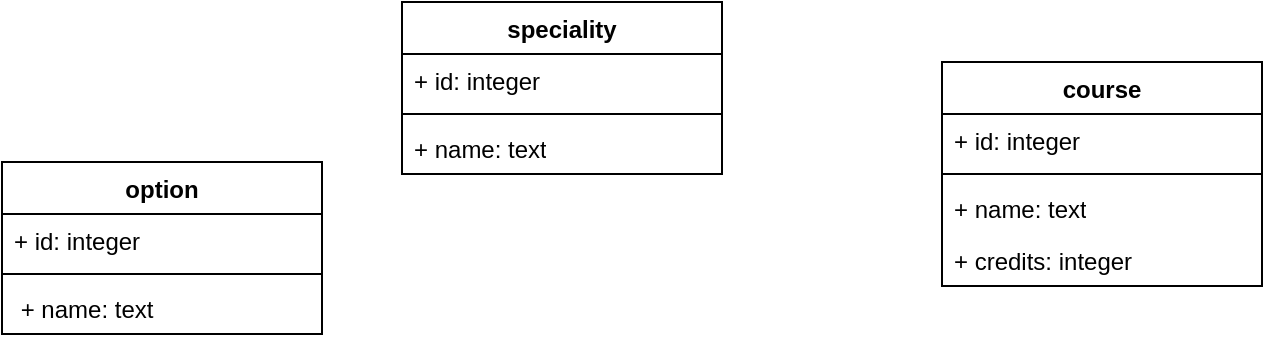 <mxfile version="24.4.9" type="github" pages="3">
  <diagram name="Page-1" id="PVpVWnrb7OfxVeaUVZbv">
    <mxGraphModel dx="880" dy="404" grid="1" gridSize="10" guides="1" tooltips="1" connect="1" arrows="1" fold="1" page="1" pageScale="1" pageWidth="1100" pageHeight="850" math="0" shadow="0">
      <root>
        <mxCell id="0" />
        <mxCell id="1" parent="0" />
        <mxCell id="9z153Rb5Zh5aQNl601J3-8" value="speciality" style="swimlane;fontStyle=1;align=center;verticalAlign=top;childLayout=stackLayout;horizontal=1;startSize=26;horizontalStack=0;resizeParent=1;resizeParentMax=0;resizeLast=0;collapsible=1;marginBottom=0;whiteSpace=wrap;html=1;" vertex="1" parent="1">
          <mxGeometry x="310" y="410" width="160" height="86" as="geometry" />
        </mxCell>
        <mxCell id="9z153Rb5Zh5aQNl601J3-9" value="+ id: integer" style="text;strokeColor=none;fillColor=none;align=left;verticalAlign=top;spacingLeft=4;spacingRight=4;overflow=hidden;rotatable=0;points=[[0,0.5],[1,0.5]];portConstraint=eastwest;whiteSpace=wrap;html=1;" vertex="1" parent="9z153Rb5Zh5aQNl601J3-8">
          <mxGeometry y="26" width="160" height="26" as="geometry" />
        </mxCell>
        <mxCell id="9z153Rb5Zh5aQNl601J3-10" value="" style="line;strokeWidth=1;fillColor=none;align=left;verticalAlign=middle;spacingTop=-1;spacingLeft=3;spacingRight=3;rotatable=0;labelPosition=right;points=[];portConstraint=eastwest;strokeColor=inherit;" vertex="1" parent="9z153Rb5Zh5aQNl601J3-8">
          <mxGeometry y="52" width="160" height="8" as="geometry" />
        </mxCell>
        <mxCell id="9z153Rb5Zh5aQNl601J3-13" value="+ name: text" style="text;strokeColor=none;fillColor=none;align=left;verticalAlign=top;spacingLeft=4;spacingRight=4;overflow=hidden;rotatable=0;points=[[0,0.5],[1,0.5]];portConstraint=eastwest;whiteSpace=wrap;html=1;" vertex="1" parent="9z153Rb5Zh5aQNl601J3-8">
          <mxGeometry y="60" width="160" height="26" as="geometry" />
        </mxCell>
        <mxCell id="9z153Rb5Zh5aQNl601J3-14" value="option" style="swimlane;fontStyle=1;align=center;verticalAlign=top;childLayout=stackLayout;horizontal=1;startSize=26;horizontalStack=0;resizeParent=1;resizeParentMax=0;resizeLast=0;collapsible=1;marginBottom=0;whiteSpace=wrap;html=1;" vertex="1" parent="1">
          <mxGeometry x="110" y="490" width="160" height="86" as="geometry" />
        </mxCell>
        <mxCell id="9z153Rb5Zh5aQNl601J3-15" value="+ id: integer" style="text;strokeColor=none;fillColor=none;align=left;verticalAlign=top;spacingLeft=4;spacingRight=4;overflow=hidden;rotatable=0;points=[[0,0.5],[1,0.5]];portConstraint=eastwest;whiteSpace=wrap;html=1;" vertex="1" parent="9z153Rb5Zh5aQNl601J3-14">
          <mxGeometry y="26" width="160" height="26" as="geometry" />
        </mxCell>
        <mxCell id="9z153Rb5Zh5aQNl601J3-16" value="" style="line;strokeWidth=1;fillColor=none;align=left;verticalAlign=middle;spacingTop=-1;spacingLeft=3;spacingRight=3;rotatable=0;labelPosition=right;points=[];portConstraint=eastwest;strokeColor=inherit;" vertex="1" parent="9z153Rb5Zh5aQNl601J3-14">
          <mxGeometry y="52" width="160" height="8" as="geometry" />
        </mxCell>
        <mxCell id="9z153Rb5Zh5aQNl601J3-17" value="&amp;nbsp;+ name: text" style="text;strokeColor=none;fillColor=none;align=left;verticalAlign=top;spacingLeft=4;spacingRight=4;overflow=hidden;rotatable=0;points=[[0,0.5],[1,0.5]];portConstraint=eastwest;whiteSpace=wrap;html=1;" vertex="1" parent="9z153Rb5Zh5aQNl601J3-14">
          <mxGeometry y="60" width="160" height="26" as="geometry" />
        </mxCell>
        <mxCell id="9z153Rb5Zh5aQNl601J3-18" value="course" style="swimlane;fontStyle=1;align=center;verticalAlign=top;childLayout=stackLayout;horizontal=1;startSize=26;horizontalStack=0;resizeParent=1;resizeParentMax=0;resizeLast=0;collapsible=1;marginBottom=0;whiteSpace=wrap;html=1;" vertex="1" parent="1">
          <mxGeometry x="580" y="440" width="160" height="112" as="geometry" />
        </mxCell>
        <mxCell id="9z153Rb5Zh5aQNl601J3-19" value="+ id: integer" style="text;strokeColor=none;fillColor=none;align=left;verticalAlign=top;spacingLeft=4;spacingRight=4;overflow=hidden;rotatable=0;points=[[0,0.5],[1,0.5]];portConstraint=eastwest;whiteSpace=wrap;html=1;" vertex="1" parent="9z153Rb5Zh5aQNl601J3-18">
          <mxGeometry y="26" width="160" height="26" as="geometry" />
        </mxCell>
        <mxCell id="9z153Rb5Zh5aQNl601J3-20" value="" style="line;strokeWidth=1;fillColor=none;align=left;verticalAlign=middle;spacingTop=-1;spacingLeft=3;spacingRight=3;rotatable=0;labelPosition=right;points=[];portConstraint=eastwest;strokeColor=inherit;" vertex="1" parent="9z153Rb5Zh5aQNl601J3-18">
          <mxGeometry y="52" width="160" height="8" as="geometry" />
        </mxCell>
        <mxCell id="9z153Rb5Zh5aQNl601J3-21" value="+ name: text" style="text;strokeColor=none;fillColor=none;align=left;verticalAlign=top;spacingLeft=4;spacingRight=4;overflow=hidden;rotatable=0;points=[[0,0.5],[1,0.5]];portConstraint=eastwest;whiteSpace=wrap;html=1;" vertex="1" parent="9z153Rb5Zh5aQNl601J3-18">
          <mxGeometry y="60" width="160" height="26" as="geometry" />
        </mxCell>
        <mxCell id="9z153Rb5Zh5aQNl601J3-25" value="+ credits: integer" style="text;strokeColor=none;fillColor=none;align=left;verticalAlign=top;spacingLeft=4;spacingRight=4;overflow=hidden;rotatable=0;points=[[0,0.5],[1,0.5]];portConstraint=eastwest;whiteSpace=wrap;html=1;" vertex="1" parent="9z153Rb5Zh5aQNl601J3-18">
          <mxGeometry y="86" width="160" height="26" as="geometry" />
        </mxCell>
      </root>
    </mxGraphModel>
  </diagram>
  <diagram id="EVSd_o98dj5fEHspu7c7" name="Page-2">
    <mxGraphModel dx="808" dy="454" grid="1" gridSize="10" guides="1" tooltips="1" connect="1" arrows="1" fold="1" page="1" pageScale="1" pageWidth="850" pageHeight="1100" math="0" shadow="0">
      <root>
        <mxCell id="0" />
        <mxCell id="1" parent="0" />
        <mxCell id="r9Iak4nXetqMGGFo57f--1" value="Class" style="swimlane;fontStyle=0;childLayout=stackLayout;horizontal=1;startSize=26;fillColor=none;horizontalStack=0;resizeParent=1;resizeParentMax=0;resizeLast=0;collapsible=1;marginBottom=0;whiteSpace=wrap;html=1;" parent="1" vertex="1">
          <mxGeometry x="350" y="270" width="160" height="196" as="geometry" />
        </mxCell>
        <mxCell id="r9Iak4nXetqMGGFo57f--2" value="+ id: Int" style="text;strokeColor=none;fillColor=none;align=left;verticalAlign=top;spacingLeft=4;spacingRight=4;overflow=hidden;rotatable=0;points=[[0,0.5],[1,0.5]];portConstraint=eastwest;whiteSpace=wrap;html=1;" parent="r9Iak4nXetqMGGFo57f--1" vertex="1">
          <mxGeometry y="26" width="160" height="26" as="geometry" />
        </mxCell>
        <mxCell id="r9Iak4nXetqMGGFo57f--4" value="&lt;div&gt;+ field : Text&lt;/div&gt;&lt;div&gt;&lt;br&gt;&lt;/div&gt;&lt;div&gt;+ cycle : cycle&lt;br&gt;&lt;/div&gt;&lt;div&gt;&lt;br&gt;&lt;/div&gt;&lt;div&gt;+ level : Int&lt;/div&gt;&lt;div&gt;&lt;br&gt;&lt;/div&gt;&lt;div&gt;+ feeSchool: number&lt;br&gt;&lt;/div&gt;" style="text;strokeColor=none;fillColor=none;align=left;verticalAlign=top;spacingLeft=4;spacingRight=4;overflow=hidden;rotatable=0;points=[[0,0.5],[1,0.5]];portConstraint=eastwest;whiteSpace=wrap;html=1;" parent="r9Iak4nXetqMGGFo57f--1" vertex="1">
          <mxGeometry y="52" width="160" height="118" as="geometry" />
        </mxCell>
        <mxCell id="r9Iak4nXetqMGGFo57f--3" value="+ registrationFee : Number" style="text;strokeColor=none;fillColor=none;align=left;verticalAlign=top;spacingLeft=4;spacingRight=4;overflow=hidden;rotatable=0;points=[[0,0.5],[1,0.5]];portConstraint=eastwest;whiteSpace=wrap;html=1;" parent="r9Iak4nXetqMGGFo57f--1" vertex="1">
          <mxGeometry y="170" width="160" height="26" as="geometry" />
        </mxCell>
        <mxCell id="3dtmtDhH3WgYcla-uufY-2" value="&lt;p style=&quot;margin:0px;margin-top:4px;text-align:center;&quot;&gt;&lt;b&gt;cycle&lt;/b&gt;&lt;/p&gt;&lt;hr size=&quot;1&quot; style=&quot;border-style:solid;&quot;&gt;&lt;p style=&quot;margin:0px;margin-left:4px;&quot;&gt;+ name: Text&lt;br&gt;&lt;/p&gt;&lt;hr size=&quot;1&quot; style=&quot;border-style:solid;&quot;&gt;&lt;p style=&quot;margin:0px;margin-left:4px;&quot;&gt;+ constructor(): void&lt;br&gt;&lt;/p&gt;" style="verticalAlign=top;align=left;overflow=fill;html=1;whiteSpace=wrap;" parent="1" vertex="1">
          <mxGeometry x="180" y="450" width="160" height="90" as="geometry" />
        </mxCell>
        <mxCell id="dONlT-souG-99hwp9RoZ-6" value="course" style="swimlane;fontStyle=0;childLayout=stackLayout;horizontal=1;startSize=26;fillColor=none;horizontalStack=0;resizeParent=1;resizeParentMax=0;resizeLast=0;collapsible=1;marginBottom=0;whiteSpace=wrap;html=1;" parent="1" vertex="1">
          <mxGeometry x="650" y="330" width="140" height="132" as="geometry" />
        </mxCell>
        <mxCell id="dONlT-souG-99hwp9RoZ-7" value="+ id: int" style="text;strokeColor=none;fillColor=none;align=left;verticalAlign=top;spacingLeft=4;spacingRight=4;overflow=hidden;rotatable=0;points=[[0,0.5],[1,0.5]];portConstraint=eastwest;whiteSpace=wrap;html=1;" parent="dONlT-souG-99hwp9RoZ-6" vertex="1">
          <mxGeometry y="26" width="140" height="26" as="geometry" />
        </mxCell>
        <mxCell id="dONlT-souG-99hwp9RoZ-8" value="+ title: text" style="text;strokeColor=none;fillColor=none;align=left;verticalAlign=top;spacingLeft=4;spacingRight=4;overflow=hidden;rotatable=0;points=[[0,0.5],[1,0.5]];portConstraint=eastwest;whiteSpace=wrap;html=1;" parent="dONlT-souG-99hwp9RoZ-6" vertex="1">
          <mxGeometry y="52" width="140" height="28" as="geometry" />
        </mxCell>
        <mxCell id="dONlT-souG-99hwp9RoZ-9" value="+ code: texr" style="text;strokeColor=none;fillColor=none;align=left;verticalAlign=top;spacingLeft=4;spacingRight=4;overflow=hidden;rotatable=0;points=[[0,0.5],[1,0.5]];portConstraint=eastwest;whiteSpace=wrap;html=1;" parent="dONlT-souG-99hwp9RoZ-6" vertex="1">
          <mxGeometry y="80" width="140" height="26" as="geometry" />
        </mxCell>
        <mxCell id="dONlT-souG-99hwp9RoZ-10" value="+ field: type" style="text;strokeColor=none;fillColor=none;align=left;verticalAlign=top;spacingLeft=4;spacingRight=4;overflow=hidden;rotatable=0;points=[[0,0.5],[1,0.5]];portConstraint=eastwest;whiteSpace=wrap;html=1;" parent="dONlT-souG-99hwp9RoZ-6" vertex="1">
          <mxGeometry y="106" width="140" height="26" as="geometry" />
        </mxCell>
        <mxCell id="dONlT-souG-99hwp9RoZ-11" value="school" style="swimlane;fontStyle=0;childLayout=stackLayout;horizontal=1;startSize=26;fillColor=none;horizontalStack=0;resizeParent=1;resizeParentMax=0;resizeLast=0;collapsible=1;marginBottom=0;whiteSpace=wrap;html=1;" parent="1" vertex="1">
          <mxGeometry x="180" y="280" width="140" height="132" as="geometry" />
        </mxCell>
        <mxCell id="dONlT-souG-99hwp9RoZ-12" value="+ id: number" style="text;strokeColor=none;fillColor=none;align=left;verticalAlign=top;spacingLeft=4;spacingRight=4;overflow=hidden;rotatable=0;points=[[0,0.5],[1,0.5]];portConstraint=eastwest;whiteSpace=wrap;html=1;" parent="dONlT-souG-99hwp9RoZ-11" vertex="1">
          <mxGeometry y="26" width="140" height="26" as="geometry" />
        </mxCell>
        <mxCell id="dONlT-souG-99hwp9RoZ-13" value="+ name: text" style="text;strokeColor=none;fillColor=none;align=left;verticalAlign=top;spacingLeft=4;spacingRight=4;overflow=hidden;rotatable=0;points=[[0,0.5],[1,0.5]];portConstraint=eastwest;whiteSpace=wrap;html=1;" parent="dONlT-souG-99hwp9RoZ-11" vertex="1">
          <mxGeometry y="52" width="140" height="28" as="geometry" />
        </mxCell>
        <mxCell id="dONlT-souG-99hwp9RoZ-14" value="+ address: text" style="text;strokeColor=none;fillColor=none;align=left;verticalAlign=top;spacingLeft=4;spacingRight=4;overflow=hidden;rotatable=0;points=[[0,0.5],[1,0.5]];portConstraint=eastwest;whiteSpace=wrap;html=1;" parent="dONlT-souG-99hwp9RoZ-11" vertex="1">
          <mxGeometry y="80" width="140" height="26" as="geometry" />
        </mxCell>
        <mxCell id="dONlT-souG-99hwp9RoZ-15" value="+ phone : number" style="text;strokeColor=none;fillColor=none;align=left;verticalAlign=top;spacingLeft=4;spacingRight=4;overflow=hidden;rotatable=0;points=[[0,0.5],[1,0.5]];portConstraint=eastwest;whiteSpace=wrap;html=1;" parent="dONlT-souG-99hwp9RoZ-11" vertex="1">
          <mxGeometry y="106" width="140" height="26" as="geometry" />
        </mxCell>
        <mxCell id="dONlT-souG-99hwp9RoZ-28" style="edgeStyle=orthogonalEdgeStyle;rounded=0;orthogonalLoop=1;jettySize=auto;html=1;exitX=0.5;exitY=0;exitDx=0;exitDy=0;" parent="1" source="dONlT-souG-99hwp9RoZ-20" edge="1">
          <mxGeometry relative="1" as="geometry">
            <mxPoint x="580" y="380" as="targetPoint" />
          </mxGeometry>
        </mxCell>
        <mxCell id="dONlT-souG-99hwp9RoZ-20" value="ClassCourse" style="swimlane;fontStyle=0;childLayout=stackLayout;horizontal=1;startSize=26;fillColor=none;horizontalStack=0;resizeParent=1;resizeParentMax=0;resizeLast=0;collapsible=1;marginBottom=0;whiteSpace=wrap;html=1;" parent="1" vertex="1">
          <mxGeometry x="500" y="510" width="140" height="52" as="geometry" />
        </mxCell>
        <mxCell id="dONlT-souG-99hwp9RoZ-21" value="+ id: number" style="text;strokeColor=none;fillColor=none;align=left;verticalAlign=top;spacingLeft=4;spacingRight=4;overflow=hidden;rotatable=0;points=[[0,0.5],[1,0.5]];portConstraint=eastwest;whiteSpace=wrap;html=1;" parent="dONlT-souG-99hwp9RoZ-20" vertex="1">
          <mxGeometry y="26" width="140" height="26" as="geometry" />
        </mxCell>
        <mxCell id="dONlT-souG-99hwp9RoZ-27" style="edgeStyle=orthogonalEdgeStyle;rounded=0;orthogonalLoop=1;jettySize=auto;html=1;exitX=1;exitY=0.5;exitDx=0;exitDy=0;entryX=0;entryY=0.923;entryDx=0;entryDy=0;entryPerimeter=0;" parent="1" target="dONlT-souG-99hwp9RoZ-7" edge="1">
          <mxGeometry relative="1" as="geometry">
            <mxPoint x="494" y="381" as="sourcePoint" />
            <mxPoint x="640.02" y="379.004" as="targetPoint" />
            <Array as="points">
              <mxPoint x="564" y="381" />
              <mxPoint x="564" y="383" />
              <mxPoint x="630" y="383" />
              <mxPoint x="630" y="379" />
            </Array>
          </mxGeometry>
        </mxCell>
        <mxCell id="dONlT-souG-99hwp9RoZ-30" value="*.n" style="text;html=1;align=center;verticalAlign=middle;resizable=0;points=[];autosize=1;strokeColor=none;fillColor=none;" parent="1" vertex="1">
          <mxGeometry x="500" y="358" width="40" height="30" as="geometry" />
        </mxCell>
        <mxCell id="dONlT-souG-99hwp9RoZ-31" value="*.n" style="text;html=1;align=center;verticalAlign=middle;resizable=0;points=[];autosize=1;strokeColor=none;fillColor=none;" parent="1" vertex="1">
          <mxGeometry x="610" y="350" width="40" height="30" as="geometry" />
        </mxCell>
      </root>
    </mxGraphModel>
  </diagram>
  <diagram id="S4RKxnrKNSfPIcE15Gsn" name="Page-3">
    <mxGraphModel dx="771" dy="454" grid="1" gridSize="10" guides="1" tooltips="1" connect="1" arrows="1" fold="1" page="1" pageScale="1" pageWidth="850" pageHeight="1100" math="0" shadow="0">
      <root>
        <mxCell id="0" />
        <mxCell id="1" parent="0" />
        <mxCell id="qKUMWcXbkTPQmeUeck81-2" value="app" style="shape=umlLifeline;perimeter=lifelinePerimeter;whiteSpace=wrap;html=1;container=1;dropTarget=0;collapsible=0;recursiveResize=0;outlineConnect=0;portConstraint=eastwest;newEdgeStyle={&quot;curved&quot;:0,&quot;rounded&quot;:0};" vertex="1" parent="1">
          <mxGeometry x="350" y="80" width="100" height="300" as="geometry" />
        </mxCell>
        <mxCell id="qKUMWcXbkTPQmeUeck81-5" value="" style="shape=umlLifeline;perimeter=lifelinePerimeter;whiteSpace=wrap;html=1;container=1;dropTarget=0;collapsible=0;recursiveResize=0;outlineConnect=0;portConstraint=eastwest;newEdgeStyle={&quot;curved&quot;:0,&quot;rounded&quot;:0};participant=umlActor;" vertex="1" parent="1">
          <mxGeometry x="180" y="80" width="20" height="300" as="geometry" />
        </mxCell>
        <mxCell id="qKUMWcXbkTPQmeUeck81-6" value="" style="html=1;points=[[0,0,0,0,5],[0,1,0,0,-5],[1,0,0,0,5],[1,1,0,0,-5]];perimeter=orthogonalPerimeter;outlineConnect=0;targetShapes=umlLifeline;portConstraint=eastwest;newEdgeStyle={&quot;curved&quot;:0,&quot;rounded&quot;:0};" vertex="1" parent="1">
          <mxGeometry x="390" y="140" width="10" height="140" as="geometry" />
        </mxCell>
        <mxCell id="qKUMWcXbkTPQmeUeck81-7" value="dispatch" style="html=1;verticalAlign=bottom;endArrow=block;curved=0;rounded=0;entryX=0;entryY=0;entryDx=0;entryDy=5;" edge="1" target="qKUMWcXbkTPQmeUeck81-6" parent="1">
          <mxGeometry relative="1" as="geometry">
            <mxPoint x="190" y="145" as="sourcePoint" />
          </mxGeometry>
        </mxCell>
        <mxCell id="qKUMWcXbkTPQmeUeck81-8" value="student assigned to" style="html=1;verticalAlign=bottom;endArrow=open;dashed=1;endSize=8;curved=0;rounded=0;exitX=0;exitY=1;exitDx=0;exitDy=-5;" edge="1" source="qKUMWcXbkTPQmeUeck81-6" parent="1" target="qKUMWcXbkTPQmeUeck81-5">
          <mxGeometry relative="1" as="geometry">
            <mxPoint x="190" y="215" as="targetPoint" />
          </mxGeometry>
        </mxCell>
        <mxCell id="qKUMWcXbkTPQmeUeck81-9" value="Condition" style="rhombus;whiteSpace=wrap;html=1;fontColor=#000000;fillColor=#ffffc0;strokeColor=#ff0000;" vertex="1" parent="1">
          <mxGeometry x="460" y="270" width="80" height="40" as="geometry" />
        </mxCell>
        <mxCell id="qKUMWcXbkTPQmeUeck81-10" value="no" style="edgeStyle=orthogonalEdgeStyle;html=1;align=left;verticalAlign=bottom;endArrow=open;endSize=8;strokeColor=#ff0000;rounded=0;" edge="1" source="qKUMWcXbkTPQmeUeck81-9" parent="1">
          <mxGeometry x="-1" relative="1" as="geometry">
            <mxPoint x="640" y="290" as="targetPoint" />
          </mxGeometry>
        </mxCell>
        <mxCell id="qKUMWcXbkTPQmeUeck81-11" value="yes" style="edgeStyle=orthogonalEdgeStyle;html=1;align=left;verticalAlign=top;endArrow=open;endSize=8;strokeColor=#ff0000;rounded=0;" edge="1" source="qKUMWcXbkTPQmeUeck81-9" parent="1">
          <mxGeometry x="-1" relative="1" as="geometry">
            <mxPoint x="500" y="370" as="targetPoint" />
          </mxGeometry>
        </mxCell>
      </root>
    </mxGraphModel>
  </diagram>
</mxfile>

